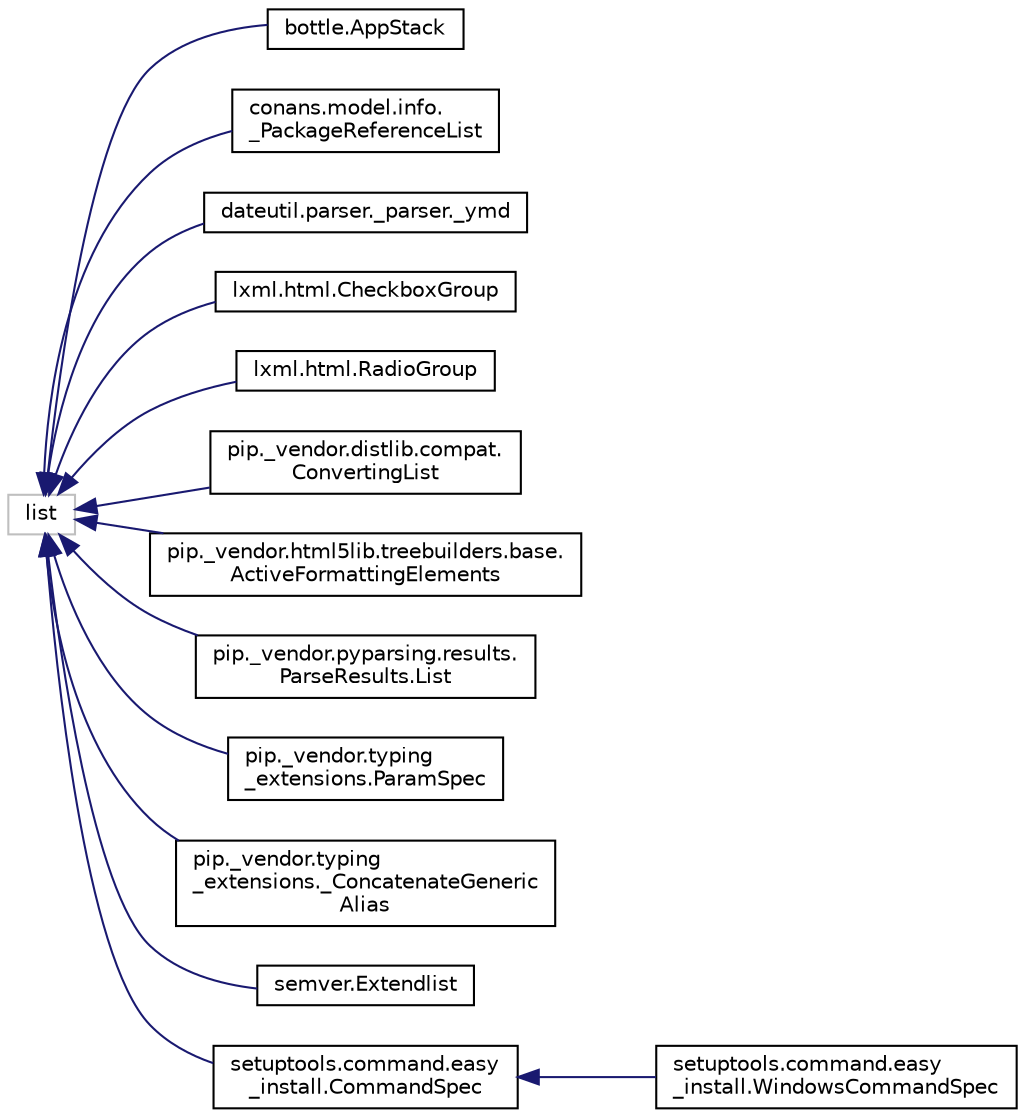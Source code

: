 digraph "Graphical Class Hierarchy"
{
 // LATEX_PDF_SIZE
  edge [fontname="Helvetica",fontsize="10",labelfontname="Helvetica",labelfontsize="10"];
  node [fontname="Helvetica",fontsize="10",shape=record];
  rankdir="LR";
  Node1115 [label="list",height=0.2,width=0.4,color="grey75", fillcolor="white", style="filled",tooltip=" "];
  Node1115 -> Node0 [dir="back",color="midnightblue",fontsize="10",style="solid",fontname="Helvetica"];
  Node0 [label="bottle.AppStack",height=0.2,width=0.4,color="black", fillcolor="white", style="filled",URL="$classbottle_1_1AppStack.html",tooltip=" "];
  Node1115 -> Node1117 [dir="back",color="midnightblue",fontsize="10",style="solid",fontname="Helvetica"];
  Node1117 [label="conans.model.info.\l_PackageReferenceList",height=0.2,width=0.4,color="black", fillcolor="white", style="filled",URL="$classconans_1_1model_1_1info_1_1__PackageReferenceList.html",tooltip=" "];
  Node1115 -> Node1118 [dir="back",color="midnightblue",fontsize="10",style="solid",fontname="Helvetica"];
  Node1118 [label="dateutil.parser._parser._ymd",height=0.2,width=0.4,color="black", fillcolor="white", style="filled",URL="$classdateutil_1_1parser_1_1__parser_1_1__ymd.html",tooltip=" "];
  Node1115 -> Node1119 [dir="back",color="midnightblue",fontsize="10",style="solid",fontname="Helvetica"];
  Node1119 [label="lxml.html.CheckboxGroup",height=0.2,width=0.4,color="black", fillcolor="white", style="filled",URL="$classlxml_1_1html_1_1CheckboxGroup.html",tooltip=" "];
  Node1115 -> Node1120 [dir="back",color="midnightblue",fontsize="10",style="solid",fontname="Helvetica"];
  Node1120 [label="lxml.html.RadioGroup",height=0.2,width=0.4,color="black", fillcolor="white", style="filled",URL="$classlxml_1_1html_1_1RadioGroup.html",tooltip=" "];
  Node1115 -> Node1121 [dir="back",color="midnightblue",fontsize="10",style="solid",fontname="Helvetica"];
  Node1121 [label="pip._vendor.distlib.compat.\lConvertingList",height=0.2,width=0.4,color="black", fillcolor="white", style="filled",URL="$classpip_1_1__vendor_1_1distlib_1_1compat_1_1ConvertingList.html",tooltip=" "];
  Node1115 -> Node1122 [dir="back",color="midnightblue",fontsize="10",style="solid",fontname="Helvetica"];
  Node1122 [label="pip._vendor.html5lib.treebuilders.base.\lActiveFormattingElements",height=0.2,width=0.4,color="black", fillcolor="white", style="filled",URL="$classpip_1_1__vendor_1_1html5lib_1_1treebuilders_1_1base_1_1ActiveFormattingElements.html",tooltip=" "];
  Node1115 -> Node1123 [dir="back",color="midnightblue",fontsize="10",style="solid",fontname="Helvetica"];
  Node1123 [label="pip._vendor.pyparsing.results.\lParseResults.List",height=0.2,width=0.4,color="black", fillcolor="white", style="filled",URL="$classpip_1_1__vendor_1_1pyparsing_1_1results_1_1ParseResults_1_1List.html",tooltip=" "];
  Node1115 -> Node1124 [dir="back",color="midnightblue",fontsize="10",style="solid",fontname="Helvetica"];
  Node1124 [label="pip._vendor.typing\l_extensions.ParamSpec",height=0.2,width=0.4,color="black", fillcolor="white", style="filled",URL="$classpip_1_1__vendor_1_1typing__extensions_1_1ParamSpec.html",tooltip=" "];
  Node1115 -> Node1125 [dir="back",color="midnightblue",fontsize="10",style="solid",fontname="Helvetica"];
  Node1125 [label="pip._vendor.typing\l_extensions._ConcatenateGeneric\lAlias",height=0.2,width=0.4,color="black", fillcolor="white", style="filled",URL="$classpip_1_1__vendor_1_1typing__extensions_1_1__ConcatenateGenericAlias.html",tooltip=" "];
  Node1115 -> Node1126 [dir="back",color="midnightblue",fontsize="10",style="solid",fontname="Helvetica"];
  Node1126 [label="semver.Extendlist",height=0.2,width=0.4,color="black", fillcolor="white", style="filled",URL="$classsemver_1_1Extendlist.html",tooltip=" "];
  Node1115 -> Node1127 [dir="back",color="midnightblue",fontsize="10",style="solid",fontname="Helvetica"];
  Node1127 [label="setuptools.command.easy\l_install.CommandSpec",height=0.2,width=0.4,color="black", fillcolor="white", style="filled",URL="$classsetuptools_1_1command_1_1easy__install_1_1CommandSpec.html",tooltip=" "];
  Node1127 -> Node1128 [dir="back",color="midnightblue",fontsize="10",style="solid",fontname="Helvetica"];
  Node1128 [label="setuptools.command.easy\l_install.WindowsCommandSpec",height=0.2,width=0.4,color="black", fillcolor="white", style="filled",URL="$classsetuptools_1_1command_1_1easy__install_1_1WindowsCommandSpec.html",tooltip=" "];
}

